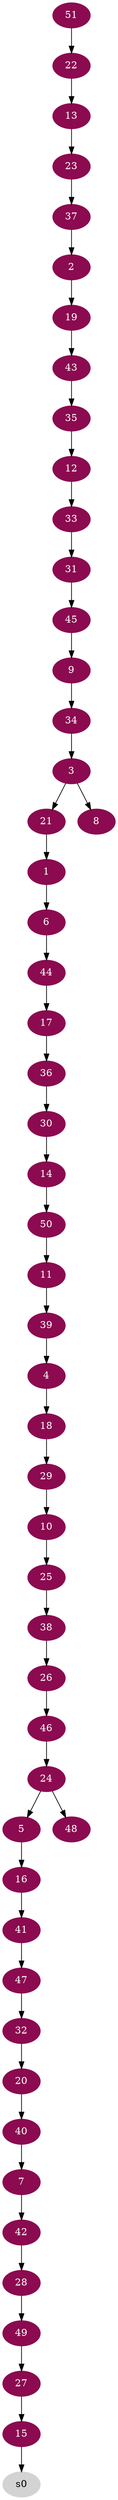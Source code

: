 digraph G {
node [color=deeppink4, style=filled, fontcolor=white];
21 -> 1;
37 -> 2;
34 -> 3;
39 -> 4;
24 -> 5;
1 -> 6;
40 -> 7;
3 -> 8;
45 -> 9;
29 -> 10;
50 -> 11;
35 -> 12;
22 -> 13;
30 -> 14;
27 -> 15;
5 -> 16;
44 -> 17;
4 -> 18;
2 -> 19;
32 -> 20;
3 -> 21;
51 -> 22;
13 -> 23;
46 -> 24;
10 -> 25;
38 -> 26;
49 -> 27;
42 -> 28;
18 -> 29;
36 -> 30;
33 -> 31;
47 -> 32;
12 -> 33;
9 -> 34;
43 -> 35;
17 -> 36;
23 -> 37;
25 -> 38;
11 -> 39;
20 -> 40;
16 -> 41;
7 -> 42;
19 -> 43;
6 -> 44;
31 -> 45;
26 -> 46;
41 -> 47;
24 -> 48;
28 -> 49;
14 -> 50;
node [color=lightgrey, style=filled, fontcolor=black];
15 -> s0;
}
